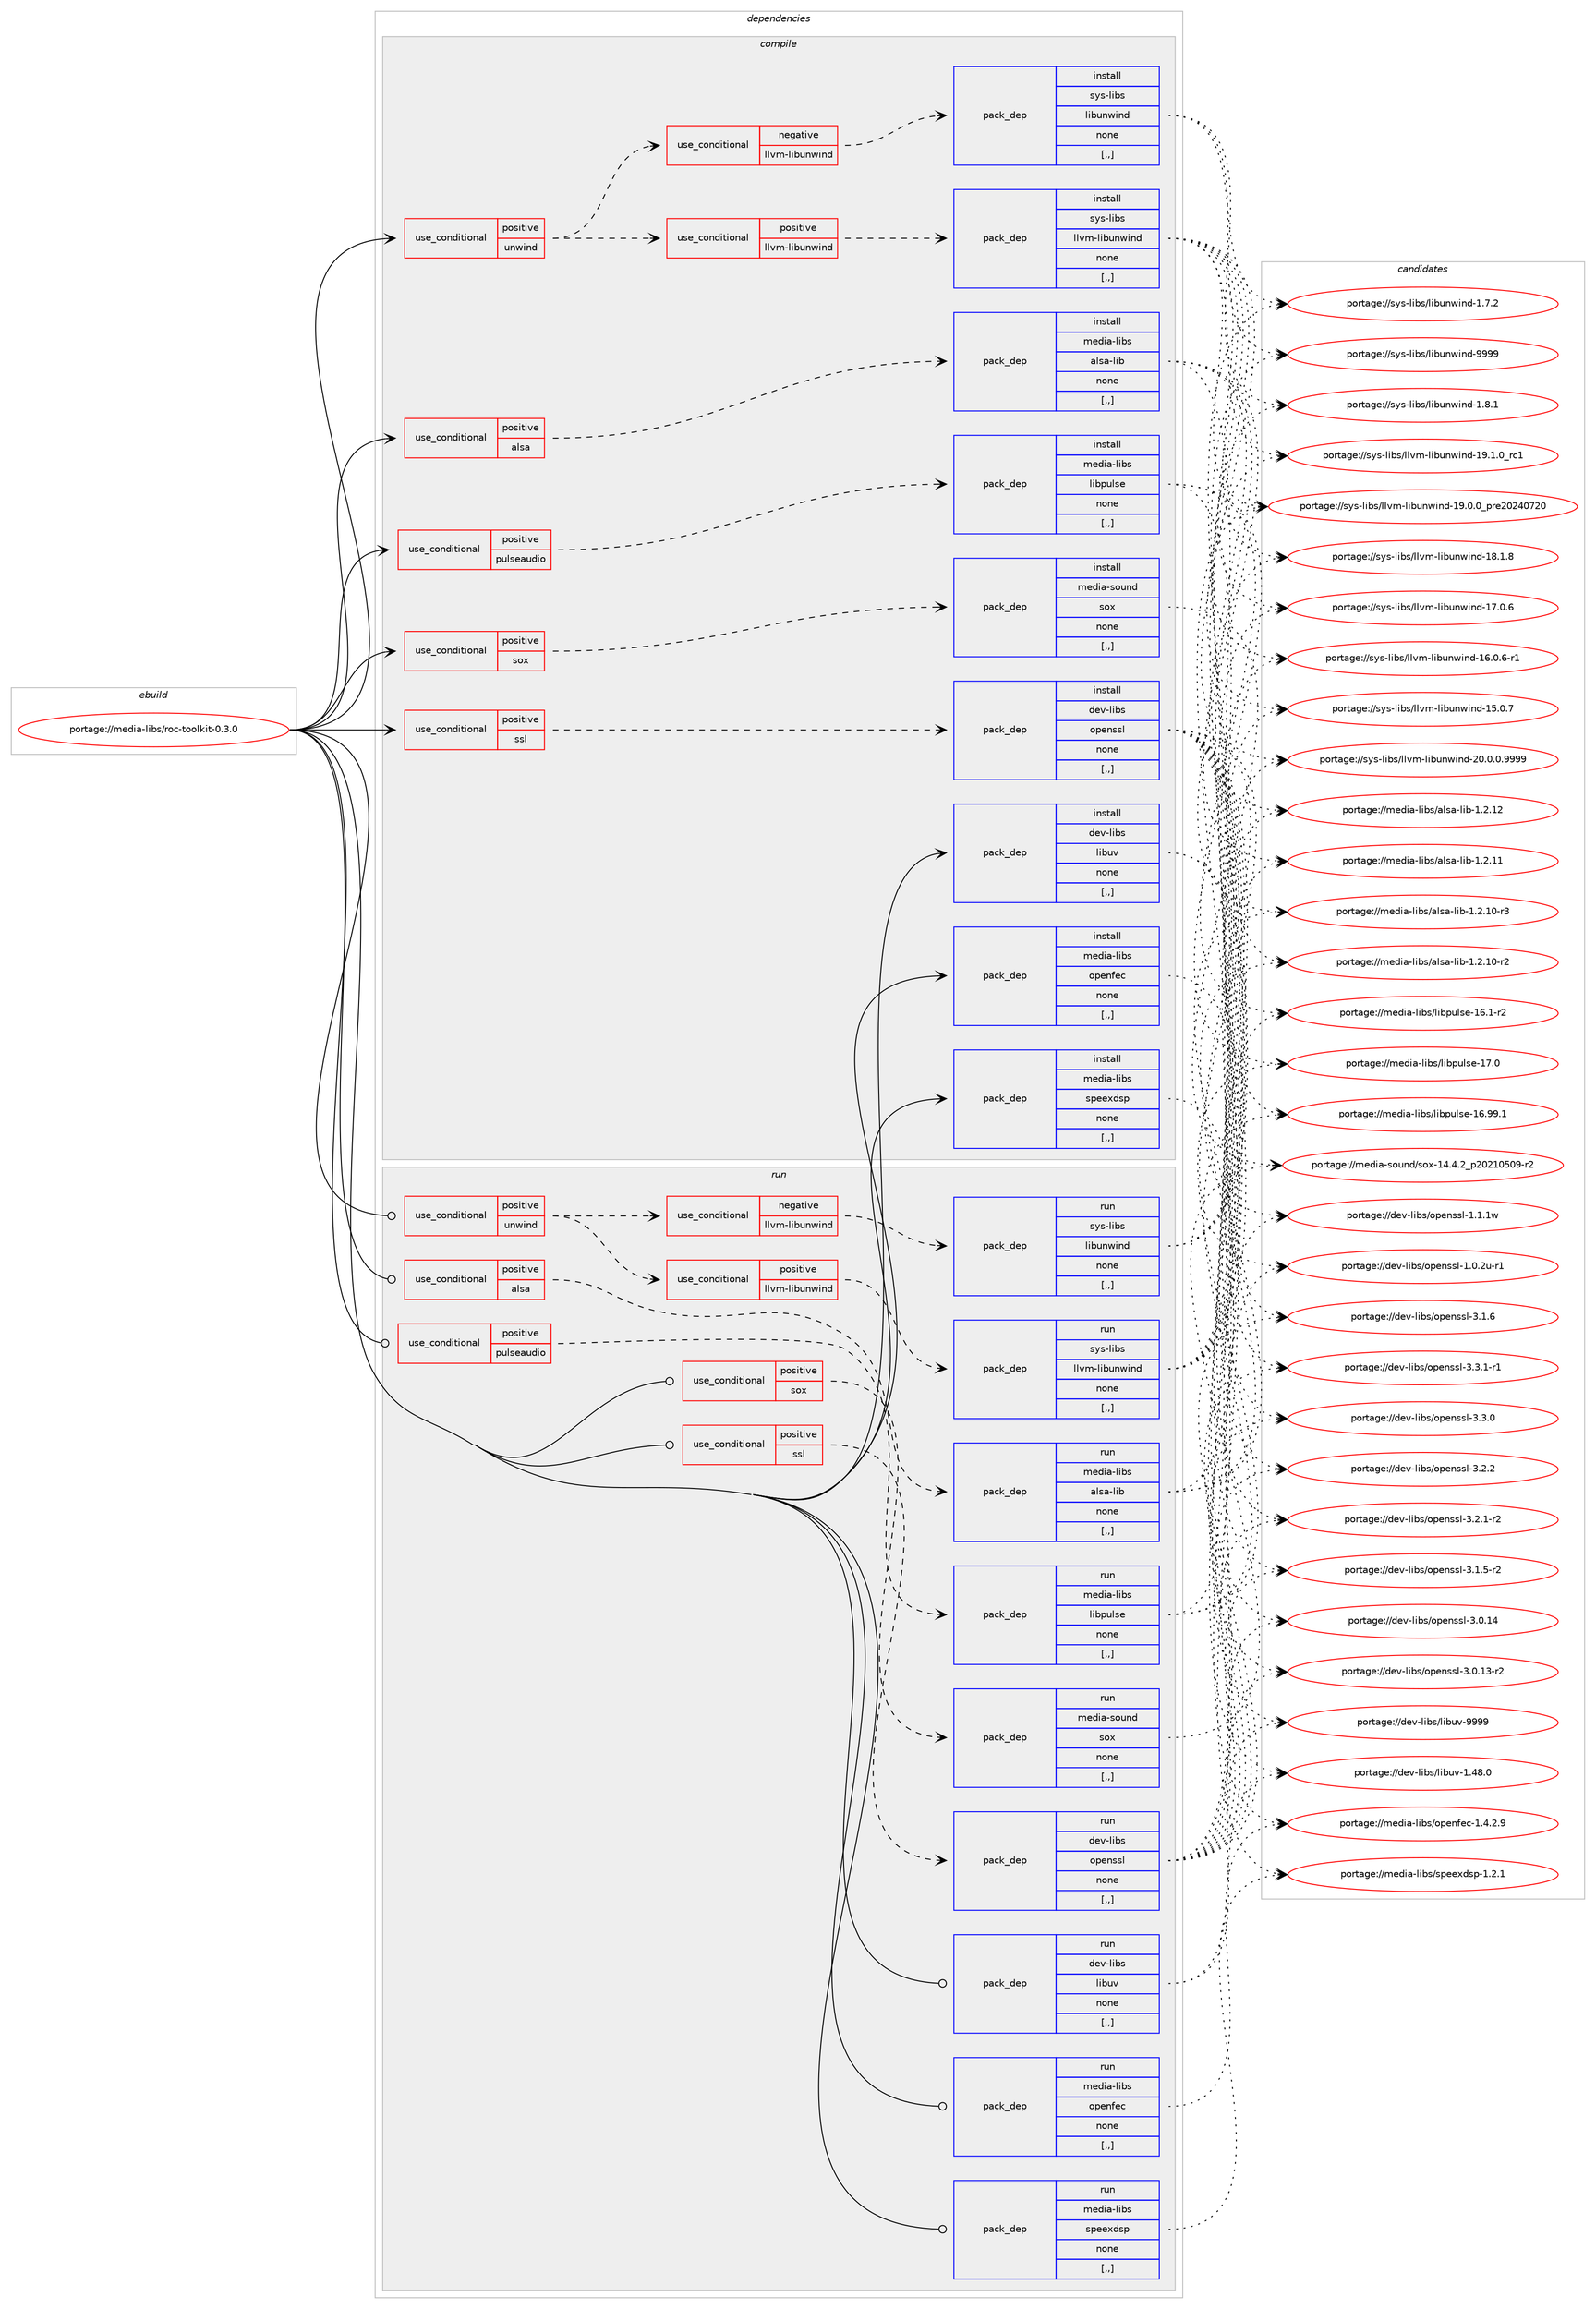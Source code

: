 digraph prolog {

# *************
# Graph options
# *************

newrank=true;
concentrate=true;
compound=true;
graph [rankdir=LR,fontname=Helvetica,fontsize=10,ranksep=1.5];#, ranksep=2.5, nodesep=0.2];
edge  [arrowhead=vee];
node  [fontname=Helvetica,fontsize=10];

# **********
# The ebuild
# **********

subgraph cluster_leftcol {
color=gray;
label=<<i>ebuild</i>>;
id [label="portage://media-libs/roc-toolkit-0.3.0", color=red, width=4, href="../media-libs/roc-toolkit-0.3.0.svg"];
}

# ****************
# The dependencies
# ****************

subgraph cluster_midcol {
color=gray;
label=<<i>dependencies</i>>;
subgraph cluster_compile {
fillcolor="#eeeeee";
style=filled;
label=<<i>compile</i>>;
subgraph cond77415 {
dependency305055 [label=<<TABLE BORDER="0" CELLBORDER="1" CELLSPACING="0" CELLPADDING="4"><TR><TD ROWSPAN="3" CELLPADDING="10">use_conditional</TD></TR><TR><TD>positive</TD></TR><TR><TD>alsa</TD></TR></TABLE>>, shape=none, color=red];
subgraph pack225266 {
dependency305056 [label=<<TABLE BORDER="0" CELLBORDER="1" CELLSPACING="0" CELLPADDING="4" WIDTH="220"><TR><TD ROWSPAN="6" CELLPADDING="30">pack_dep</TD></TR><TR><TD WIDTH="110">install</TD></TR><TR><TD>media-libs</TD></TR><TR><TD>alsa-lib</TD></TR><TR><TD>none</TD></TR><TR><TD>[,,]</TD></TR></TABLE>>, shape=none, color=blue];
}
dependency305055:e -> dependency305056:w [weight=20,style="dashed",arrowhead="vee"];
}
id:e -> dependency305055:w [weight=20,style="solid",arrowhead="vee"];
subgraph cond77416 {
dependency305057 [label=<<TABLE BORDER="0" CELLBORDER="1" CELLSPACING="0" CELLPADDING="4"><TR><TD ROWSPAN="3" CELLPADDING="10">use_conditional</TD></TR><TR><TD>positive</TD></TR><TR><TD>pulseaudio</TD></TR></TABLE>>, shape=none, color=red];
subgraph pack225267 {
dependency305058 [label=<<TABLE BORDER="0" CELLBORDER="1" CELLSPACING="0" CELLPADDING="4" WIDTH="220"><TR><TD ROWSPAN="6" CELLPADDING="30">pack_dep</TD></TR><TR><TD WIDTH="110">install</TD></TR><TR><TD>media-libs</TD></TR><TR><TD>libpulse</TD></TR><TR><TD>none</TD></TR><TR><TD>[,,]</TD></TR></TABLE>>, shape=none, color=blue];
}
dependency305057:e -> dependency305058:w [weight=20,style="dashed",arrowhead="vee"];
}
id:e -> dependency305057:w [weight=20,style="solid",arrowhead="vee"];
subgraph cond77417 {
dependency305059 [label=<<TABLE BORDER="0" CELLBORDER="1" CELLSPACING="0" CELLPADDING="4"><TR><TD ROWSPAN="3" CELLPADDING="10">use_conditional</TD></TR><TR><TD>positive</TD></TR><TR><TD>sox</TD></TR></TABLE>>, shape=none, color=red];
subgraph pack225268 {
dependency305060 [label=<<TABLE BORDER="0" CELLBORDER="1" CELLSPACING="0" CELLPADDING="4" WIDTH="220"><TR><TD ROWSPAN="6" CELLPADDING="30">pack_dep</TD></TR><TR><TD WIDTH="110">install</TD></TR><TR><TD>media-sound</TD></TR><TR><TD>sox</TD></TR><TR><TD>none</TD></TR><TR><TD>[,,]</TD></TR></TABLE>>, shape=none, color=blue];
}
dependency305059:e -> dependency305060:w [weight=20,style="dashed",arrowhead="vee"];
}
id:e -> dependency305059:w [weight=20,style="solid",arrowhead="vee"];
subgraph cond77418 {
dependency305061 [label=<<TABLE BORDER="0" CELLBORDER="1" CELLSPACING="0" CELLPADDING="4"><TR><TD ROWSPAN="3" CELLPADDING="10">use_conditional</TD></TR><TR><TD>positive</TD></TR><TR><TD>ssl</TD></TR></TABLE>>, shape=none, color=red];
subgraph pack225269 {
dependency305062 [label=<<TABLE BORDER="0" CELLBORDER="1" CELLSPACING="0" CELLPADDING="4" WIDTH="220"><TR><TD ROWSPAN="6" CELLPADDING="30">pack_dep</TD></TR><TR><TD WIDTH="110">install</TD></TR><TR><TD>dev-libs</TD></TR><TR><TD>openssl</TD></TR><TR><TD>none</TD></TR><TR><TD>[,,]</TD></TR></TABLE>>, shape=none, color=blue];
}
dependency305061:e -> dependency305062:w [weight=20,style="dashed",arrowhead="vee"];
}
id:e -> dependency305061:w [weight=20,style="solid",arrowhead="vee"];
subgraph cond77419 {
dependency305063 [label=<<TABLE BORDER="0" CELLBORDER="1" CELLSPACING="0" CELLPADDING="4"><TR><TD ROWSPAN="3" CELLPADDING="10">use_conditional</TD></TR><TR><TD>positive</TD></TR><TR><TD>unwind</TD></TR></TABLE>>, shape=none, color=red];
subgraph cond77420 {
dependency305064 [label=<<TABLE BORDER="0" CELLBORDER="1" CELLSPACING="0" CELLPADDING="4"><TR><TD ROWSPAN="3" CELLPADDING="10">use_conditional</TD></TR><TR><TD>positive</TD></TR><TR><TD>llvm-libunwind</TD></TR></TABLE>>, shape=none, color=red];
subgraph pack225270 {
dependency305065 [label=<<TABLE BORDER="0" CELLBORDER="1" CELLSPACING="0" CELLPADDING="4" WIDTH="220"><TR><TD ROWSPAN="6" CELLPADDING="30">pack_dep</TD></TR><TR><TD WIDTH="110">install</TD></TR><TR><TD>sys-libs</TD></TR><TR><TD>llvm-libunwind</TD></TR><TR><TD>none</TD></TR><TR><TD>[,,]</TD></TR></TABLE>>, shape=none, color=blue];
}
dependency305064:e -> dependency305065:w [weight=20,style="dashed",arrowhead="vee"];
}
dependency305063:e -> dependency305064:w [weight=20,style="dashed",arrowhead="vee"];
subgraph cond77421 {
dependency305066 [label=<<TABLE BORDER="0" CELLBORDER="1" CELLSPACING="0" CELLPADDING="4"><TR><TD ROWSPAN="3" CELLPADDING="10">use_conditional</TD></TR><TR><TD>negative</TD></TR><TR><TD>llvm-libunwind</TD></TR></TABLE>>, shape=none, color=red];
subgraph pack225271 {
dependency305067 [label=<<TABLE BORDER="0" CELLBORDER="1" CELLSPACING="0" CELLPADDING="4" WIDTH="220"><TR><TD ROWSPAN="6" CELLPADDING="30">pack_dep</TD></TR><TR><TD WIDTH="110">install</TD></TR><TR><TD>sys-libs</TD></TR><TR><TD>libunwind</TD></TR><TR><TD>none</TD></TR><TR><TD>[,,]</TD></TR></TABLE>>, shape=none, color=blue];
}
dependency305066:e -> dependency305067:w [weight=20,style="dashed",arrowhead="vee"];
}
dependency305063:e -> dependency305066:w [weight=20,style="dashed",arrowhead="vee"];
}
id:e -> dependency305063:w [weight=20,style="solid",arrowhead="vee"];
subgraph pack225272 {
dependency305068 [label=<<TABLE BORDER="0" CELLBORDER="1" CELLSPACING="0" CELLPADDING="4" WIDTH="220"><TR><TD ROWSPAN="6" CELLPADDING="30">pack_dep</TD></TR><TR><TD WIDTH="110">install</TD></TR><TR><TD>dev-libs</TD></TR><TR><TD>libuv</TD></TR><TR><TD>none</TD></TR><TR><TD>[,,]</TD></TR></TABLE>>, shape=none, color=blue];
}
id:e -> dependency305068:w [weight=20,style="solid",arrowhead="vee"];
subgraph pack225273 {
dependency305069 [label=<<TABLE BORDER="0" CELLBORDER="1" CELLSPACING="0" CELLPADDING="4" WIDTH="220"><TR><TD ROWSPAN="6" CELLPADDING="30">pack_dep</TD></TR><TR><TD WIDTH="110">install</TD></TR><TR><TD>media-libs</TD></TR><TR><TD>openfec</TD></TR><TR><TD>none</TD></TR><TR><TD>[,,]</TD></TR></TABLE>>, shape=none, color=blue];
}
id:e -> dependency305069:w [weight=20,style="solid",arrowhead="vee"];
subgraph pack225274 {
dependency305070 [label=<<TABLE BORDER="0" CELLBORDER="1" CELLSPACING="0" CELLPADDING="4" WIDTH="220"><TR><TD ROWSPAN="6" CELLPADDING="30">pack_dep</TD></TR><TR><TD WIDTH="110">install</TD></TR><TR><TD>media-libs</TD></TR><TR><TD>speexdsp</TD></TR><TR><TD>none</TD></TR><TR><TD>[,,]</TD></TR></TABLE>>, shape=none, color=blue];
}
id:e -> dependency305070:w [weight=20,style="solid",arrowhead="vee"];
}
subgraph cluster_compileandrun {
fillcolor="#eeeeee";
style=filled;
label=<<i>compile and run</i>>;
}
subgraph cluster_run {
fillcolor="#eeeeee";
style=filled;
label=<<i>run</i>>;
subgraph cond77422 {
dependency305071 [label=<<TABLE BORDER="0" CELLBORDER="1" CELLSPACING="0" CELLPADDING="4"><TR><TD ROWSPAN="3" CELLPADDING="10">use_conditional</TD></TR><TR><TD>positive</TD></TR><TR><TD>alsa</TD></TR></TABLE>>, shape=none, color=red];
subgraph pack225275 {
dependency305072 [label=<<TABLE BORDER="0" CELLBORDER="1" CELLSPACING="0" CELLPADDING="4" WIDTH="220"><TR><TD ROWSPAN="6" CELLPADDING="30">pack_dep</TD></TR><TR><TD WIDTH="110">run</TD></TR><TR><TD>media-libs</TD></TR><TR><TD>alsa-lib</TD></TR><TR><TD>none</TD></TR><TR><TD>[,,]</TD></TR></TABLE>>, shape=none, color=blue];
}
dependency305071:e -> dependency305072:w [weight=20,style="dashed",arrowhead="vee"];
}
id:e -> dependency305071:w [weight=20,style="solid",arrowhead="odot"];
subgraph cond77423 {
dependency305073 [label=<<TABLE BORDER="0" CELLBORDER="1" CELLSPACING="0" CELLPADDING="4"><TR><TD ROWSPAN="3" CELLPADDING="10">use_conditional</TD></TR><TR><TD>positive</TD></TR><TR><TD>pulseaudio</TD></TR></TABLE>>, shape=none, color=red];
subgraph pack225276 {
dependency305074 [label=<<TABLE BORDER="0" CELLBORDER="1" CELLSPACING="0" CELLPADDING="4" WIDTH="220"><TR><TD ROWSPAN="6" CELLPADDING="30">pack_dep</TD></TR><TR><TD WIDTH="110">run</TD></TR><TR><TD>media-libs</TD></TR><TR><TD>libpulse</TD></TR><TR><TD>none</TD></TR><TR><TD>[,,]</TD></TR></TABLE>>, shape=none, color=blue];
}
dependency305073:e -> dependency305074:w [weight=20,style="dashed",arrowhead="vee"];
}
id:e -> dependency305073:w [weight=20,style="solid",arrowhead="odot"];
subgraph cond77424 {
dependency305075 [label=<<TABLE BORDER="0" CELLBORDER="1" CELLSPACING="0" CELLPADDING="4"><TR><TD ROWSPAN="3" CELLPADDING="10">use_conditional</TD></TR><TR><TD>positive</TD></TR><TR><TD>sox</TD></TR></TABLE>>, shape=none, color=red];
subgraph pack225277 {
dependency305076 [label=<<TABLE BORDER="0" CELLBORDER="1" CELLSPACING="0" CELLPADDING="4" WIDTH="220"><TR><TD ROWSPAN="6" CELLPADDING="30">pack_dep</TD></TR><TR><TD WIDTH="110">run</TD></TR><TR><TD>media-sound</TD></TR><TR><TD>sox</TD></TR><TR><TD>none</TD></TR><TR><TD>[,,]</TD></TR></TABLE>>, shape=none, color=blue];
}
dependency305075:e -> dependency305076:w [weight=20,style="dashed",arrowhead="vee"];
}
id:e -> dependency305075:w [weight=20,style="solid",arrowhead="odot"];
subgraph cond77425 {
dependency305077 [label=<<TABLE BORDER="0" CELLBORDER="1" CELLSPACING="0" CELLPADDING="4"><TR><TD ROWSPAN="3" CELLPADDING="10">use_conditional</TD></TR><TR><TD>positive</TD></TR><TR><TD>ssl</TD></TR></TABLE>>, shape=none, color=red];
subgraph pack225278 {
dependency305078 [label=<<TABLE BORDER="0" CELLBORDER="1" CELLSPACING="0" CELLPADDING="4" WIDTH="220"><TR><TD ROWSPAN="6" CELLPADDING="30">pack_dep</TD></TR><TR><TD WIDTH="110">run</TD></TR><TR><TD>dev-libs</TD></TR><TR><TD>openssl</TD></TR><TR><TD>none</TD></TR><TR><TD>[,,]</TD></TR></TABLE>>, shape=none, color=blue];
}
dependency305077:e -> dependency305078:w [weight=20,style="dashed",arrowhead="vee"];
}
id:e -> dependency305077:w [weight=20,style="solid",arrowhead="odot"];
subgraph cond77426 {
dependency305079 [label=<<TABLE BORDER="0" CELLBORDER="1" CELLSPACING="0" CELLPADDING="4"><TR><TD ROWSPAN="3" CELLPADDING="10">use_conditional</TD></TR><TR><TD>positive</TD></TR><TR><TD>unwind</TD></TR></TABLE>>, shape=none, color=red];
subgraph cond77427 {
dependency305080 [label=<<TABLE BORDER="0" CELLBORDER="1" CELLSPACING="0" CELLPADDING="4"><TR><TD ROWSPAN="3" CELLPADDING="10">use_conditional</TD></TR><TR><TD>positive</TD></TR><TR><TD>llvm-libunwind</TD></TR></TABLE>>, shape=none, color=red];
subgraph pack225279 {
dependency305081 [label=<<TABLE BORDER="0" CELLBORDER="1" CELLSPACING="0" CELLPADDING="4" WIDTH="220"><TR><TD ROWSPAN="6" CELLPADDING="30">pack_dep</TD></TR><TR><TD WIDTH="110">run</TD></TR><TR><TD>sys-libs</TD></TR><TR><TD>llvm-libunwind</TD></TR><TR><TD>none</TD></TR><TR><TD>[,,]</TD></TR></TABLE>>, shape=none, color=blue];
}
dependency305080:e -> dependency305081:w [weight=20,style="dashed",arrowhead="vee"];
}
dependency305079:e -> dependency305080:w [weight=20,style="dashed",arrowhead="vee"];
subgraph cond77428 {
dependency305082 [label=<<TABLE BORDER="0" CELLBORDER="1" CELLSPACING="0" CELLPADDING="4"><TR><TD ROWSPAN="3" CELLPADDING="10">use_conditional</TD></TR><TR><TD>negative</TD></TR><TR><TD>llvm-libunwind</TD></TR></TABLE>>, shape=none, color=red];
subgraph pack225280 {
dependency305083 [label=<<TABLE BORDER="0" CELLBORDER="1" CELLSPACING="0" CELLPADDING="4" WIDTH="220"><TR><TD ROWSPAN="6" CELLPADDING="30">pack_dep</TD></TR><TR><TD WIDTH="110">run</TD></TR><TR><TD>sys-libs</TD></TR><TR><TD>libunwind</TD></TR><TR><TD>none</TD></TR><TR><TD>[,,]</TD></TR></TABLE>>, shape=none, color=blue];
}
dependency305082:e -> dependency305083:w [weight=20,style="dashed",arrowhead="vee"];
}
dependency305079:e -> dependency305082:w [weight=20,style="dashed",arrowhead="vee"];
}
id:e -> dependency305079:w [weight=20,style="solid",arrowhead="odot"];
subgraph pack225281 {
dependency305084 [label=<<TABLE BORDER="0" CELLBORDER="1" CELLSPACING="0" CELLPADDING="4" WIDTH="220"><TR><TD ROWSPAN="6" CELLPADDING="30">pack_dep</TD></TR><TR><TD WIDTH="110">run</TD></TR><TR><TD>dev-libs</TD></TR><TR><TD>libuv</TD></TR><TR><TD>none</TD></TR><TR><TD>[,,]</TD></TR></TABLE>>, shape=none, color=blue];
}
id:e -> dependency305084:w [weight=20,style="solid",arrowhead="odot"];
subgraph pack225282 {
dependency305085 [label=<<TABLE BORDER="0" CELLBORDER="1" CELLSPACING="0" CELLPADDING="4" WIDTH="220"><TR><TD ROWSPAN="6" CELLPADDING="30">pack_dep</TD></TR><TR><TD WIDTH="110">run</TD></TR><TR><TD>media-libs</TD></TR><TR><TD>openfec</TD></TR><TR><TD>none</TD></TR><TR><TD>[,,]</TD></TR></TABLE>>, shape=none, color=blue];
}
id:e -> dependency305085:w [weight=20,style="solid",arrowhead="odot"];
subgraph pack225283 {
dependency305086 [label=<<TABLE BORDER="0" CELLBORDER="1" CELLSPACING="0" CELLPADDING="4" WIDTH="220"><TR><TD ROWSPAN="6" CELLPADDING="30">pack_dep</TD></TR><TR><TD WIDTH="110">run</TD></TR><TR><TD>media-libs</TD></TR><TR><TD>speexdsp</TD></TR><TR><TD>none</TD></TR><TR><TD>[,,]</TD></TR></TABLE>>, shape=none, color=blue];
}
id:e -> dependency305086:w [weight=20,style="solid",arrowhead="odot"];
}
}

# **************
# The candidates
# **************

subgraph cluster_choices {
rank=same;
color=gray;
label=<<i>candidates</i>>;

subgraph choice225266 {
color=black;
nodesep=1;
choice109101100105974510810598115479710811597451081059845494650464950 [label="portage://media-libs/alsa-lib-1.2.12", color=red, width=4,href="../media-libs/alsa-lib-1.2.12.svg"];
choice109101100105974510810598115479710811597451081059845494650464949 [label="portage://media-libs/alsa-lib-1.2.11", color=red, width=4,href="../media-libs/alsa-lib-1.2.11.svg"];
choice1091011001059745108105981154797108115974510810598454946504649484511451 [label="portage://media-libs/alsa-lib-1.2.10-r3", color=red, width=4,href="../media-libs/alsa-lib-1.2.10-r3.svg"];
choice1091011001059745108105981154797108115974510810598454946504649484511450 [label="portage://media-libs/alsa-lib-1.2.10-r2", color=red, width=4,href="../media-libs/alsa-lib-1.2.10-r2.svg"];
dependency305056:e -> choice109101100105974510810598115479710811597451081059845494650464950:w [style=dotted,weight="100"];
dependency305056:e -> choice109101100105974510810598115479710811597451081059845494650464949:w [style=dotted,weight="100"];
dependency305056:e -> choice1091011001059745108105981154797108115974510810598454946504649484511451:w [style=dotted,weight="100"];
dependency305056:e -> choice1091011001059745108105981154797108115974510810598454946504649484511450:w [style=dotted,weight="100"];
}
subgraph choice225267 {
color=black;
nodesep=1;
choice10910110010597451081059811547108105981121171081151014549554648 [label="portage://media-libs/libpulse-17.0", color=red, width=4,href="../media-libs/libpulse-17.0.svg"];
choice10910110010597451081059811547108105981121171081151014549544657574649 [label="portage://media-libs/libpulse-16.99.1", color=red, width=4,href="../media-libs/libpulse-16.99.1.svg"];
choice109101100105974510810598115471081059811211710811510145495446494511450 [label="portage://media-libs/libpulse-16.1-r2", color=red, width=4,href="../media-libs/libpulse-16.1-r2.svg"];
dependency305058:e -> choice10910110010597451081059811547108105981121171081151014549554648:w [style=dotted,weight="100"];
dependency305058:e -> choice10910110010597451081059811547108105981121171081151014549544657574649:w [style=dotted,weight="100"];
dependency305058:e -> choice109101100105974510810598115471081059811211710811510145495446494511450:w [style=dotted,weight="100"];
}
subgraph choice225268 {
color=black;
nodesep=1;
choice109101100105974511511111711010047115111120454952465246509511250485049485348574511450 [label="portage://media-sound/sox-14.4.2_p20210509-r2", color=red, width=4,href="../media-sound/sox-14.4.2_p20210509-r2.svg"];
dependency305060:e -> choice109101100105974511511111711010047115111120454952465246509511250485049485348574511450:w [style=dotted,weight="100"];
}
subgraph choice225269 {
color=black;
nodesep=1;
choice1001011184510810598115471111121011101151151084551465146494511449 [label="portage://dev-libs/openssl-3.3.1-r1", color=red, width=4,href="../dev-libs/openssl-3.3.1-r1.svg"];
choice100101118451081059811547111112101110115115108455146514648 [label="portage://dev-libs/openssl-3.3.0", color=red, width=4,href="../dev-libs/openssl-3.3.0.svg"];
choice100101118451081059811547111112101110115115108455146504650 [label="portage://dev-libs/openssl-3.2.2", color=red, width=4,href="../dev-libs/openssl-3.2.2.svg"];
choice1001011184510810598115471111121011101151151084551465046494511450 [label="portage://dev-libs/openssl-3.2.1-r2", color=red, width=4,href="../dev-libs/openssl-3.2.1-r2.svg"];
choice100101118451081059811547111112101110115115108455146494654 [label="portage://dev-libs/openssl-3.1.6", color=red, width=4,href="../dev-libs/openssl-3.1.6.svg"];
choice1001011184510810598115471111121011101151151084551464946534511450 [label="portage://dev-libs/openssl-3.1.5-r2", color=red, width=4,href="../dev-libs/openssl-3.1.5-r2.svg"];
choice10010111845108105981154711111210111011511510845514648464952 [label="portage://dev-libs/openssl-3.0.14", color=red, width=4,href="../dev-libs/openssl-3.0.14.svg"];
choice100101118451081059811547111112101110115115108455146484649514511450 [label="portage://dev-libs/openssl-3.0.13-r2", color=red, width=4,href="../dev-libs/openssl-3.0.13-r2.svg"];
choice100101118451081059811547111112101110115115108454946494649119 [label="portage://dev-libs/openssl-1.1.1w", color=red, width=4,href="../dev-libs/openssl-1.1.1w.svg"];
choice1001011184510810598115471111121011101151151084549464846501174511449 [label="portage://dev-libs/openssl-1.0.2u-r1", color=red, width=4,href="../dev-libs/openssl-1.0.2u-r1.svg"];
dependency305062:e -> choice1001011184510810598115471111121011101151151084551465146494511449:w [style=dotted,weight="100"];
dependency305062:e -> choice100101118451081059811547111112101110115115108455146514648:w [style=dotted,weight="100"];
dependency305062:e -> choice100101118451081059811547111112101110115115108455146504650:w [style=dotted,weight="100"];
dependency305062:e -> choice1001011184510810598115471111121011101151151084551465046494511450:w [style=dotted,weight="100"];
dependency305062:e -> choice100101118451081059811547111112101110115115108455146494654:w [style=dotted,weight="100"];
dependency305062:e -> choice1001011184510810598115471111121011101151151084551464946534511450:w [style=dotted,weight="100"];
dependency305062:e -> choice10010111845108105981154711111210111011511510845514648464952:w [style=dotted,weight="100"];
dependency305062:e -> choice100101118451081059811547111112101110115115108455146484649514511450:w [style=dotted,weight="100"];
dependency305062:e -> choice100101118451081059811547111112101110115115108454946494649119:w [style=dotted,weight="100"];
dependency305062:e -> choice1001011184510810598115471111121011101151151084549464846501174511449:w [style=dotted,weight="100"];
}
subgraph choice225270 {
color=black;
nodesep=1;
choice1151211154510810598115471081081181094510810598117110119105110100455048464846484657575757 [label="portage://sys-libs/llvm-libunwind-20.0.0.9999", color=red, width=4,href="../sys-libs/llvm-libunwind-20.0.0.9999.svg"];
choice115121115451081059811547108108118109451081059811711011910511010045495746494648951149949 [label="portage://sys-libs/llvm-libunwind-19.1.0_rc1", color=red, width=4,href="../sys-libs/llvm-libunwind-19.1.0_rc1.svg"];
choice115121115451081059811547108108118109451081059811711011910511010045495746484648951121141015048505248555048 [label="portage://sys-libs/llvm-libunwind-19.0.0_pre20240720", color=red, width=4,href="../sys-libs/llvm-libunwind-19.0.0_pre20240720.svg"];
choice115121115451081059811547108108118109451081059811711011910511010045495646494656 [label="portage://sys-libs/llvm-libunwind-18.1.8", color=red, width=4,href="../sys-libs/llvm-libunwind-18.1.8.svg"];
choice115121115451081059811547108108118109451081059811711011910511010045495546484654 [label="portage://sys-libs/llvm-libunwind-17.0.6", color=red, width=4,href="../sys-libs/llvm-libunwind-17.0.6.svg"];
choice1151211154510810598115471081081181094510810598117110119105110100454954464846544511449 [label="portage://sys-libs/llvm-libunwind-16.0.6-r1", color=red, width=4,href="../sys-libs/llvm-libunwind-16.0.6-r1.svg"];
choice115121115451081059811547108108118109451081059811711011910511010045495346484655 [label="portage://sys-libs/llvm-libunwind-15.0.7", color=red, width=4,href="../sys-libs/llvm-libunwind-15.0.7.svg"];
dependency305065:e -> choice1151211154510810598115471081081181094510810598117110119105110100455048464846484657575757:w [style=dotted,weight="100"];
dependency305065:e -> choice115121115451081059811547108108118109451081059811711011910511010045495746494648951149949:w [style=dotted,weight="100"];
dependency305065:e -> choice115121115451081059811547108108118109451081059811711011910511010045495746484648951121141015048505248555048:w [style=dotted,weight="100"];
dependency305065:e -> choice115121115451081059811547108108118109451081059811711011910511010045495646494656:w [style=dotted,weight="100"];
dependency305065:e -> choice115121115451081059811547108108118109451081059811711011910511010045495546484654:w [style=dotted,weight="100"];
dependency305065:e -> choice1151211154510810598115471081081181094510810598117110119105110100454954464846544511449:w [style=dotted,weight="100"];
dependency305065:e -> choice115121115451081059811547108108118109451081059811711011910511010045495346484655:w [style=dotted,weight="100"];
}
subgraph choice225271 {
color=black;
nodesep=1;
choice115121115451081059811547108105981171101191051101004557575757 [label="portage://sys-libs/libunwind-9999", color=red, width=4,href="../sys-libs/libunwind-9999.svg"];
choice11512111545108105981154710810598117110119105110100454946564649 [label="portage://sys-libs/libunwind-1.8.1", color=red, width=4,href="../sys-libs/libunwind-1.8.1.svg"];
choice11512111545108105981154710810598117110119105110100454946554650 [label="portage://sys-libs/libunwind-1.7.2", color=red, width=4,href="../sys-libs/libunwind-1.7.2.svg"];
dependency305067:e -> choice115121115451081059811547108105981171101191051101004557575757:w [style=dotted,weight="100"];
dependency305067:e -> choice11512111545108105981154710810598117110119105110100454946564649:w [style=dotted,weight="100"];
dependency305067:e -> choice11512111545108105981154710810598117110119105110100454946554650:w [style=dotted,weight="100"];
}
subgraph choice225272 {
color=black;
nodesep=1;
choice100101118451081059811547108105981171184557575757 [label="portage://dev-libs/libuv-9999", color=red, width=4,href="../dev-libs/libuv-9999.svg"];
choice1001011184510810598115471081059811711845494652564648 [label="portage://dev-libs/libuv-1.48.0", color=red, width=4,href="../dev-libs/libuv-1.48.0.svg"];
dependency305068:e -> choice100101118451081059811547108105981171184557575757:w [style=dotted,weight="100"];
dependency305068:e -> choice1001011184510810598115471081059811711845494652564648:w [style=dotted,weight="100"];
}
subgraph choice225273 {
color=black;
nodesep=1;
choice10910110010597451081059811547111112101110102101994549465246504657 [label="portage://media-libs/openfec-1.4.2.9", color=red, width=4,href="../media-libs/openfec-1.4.2.9.svg"];
dependency305069:e -> choice10910110010597451081059811547111112101110102101994549465246504657:w [style=dotted,weight="100"];
}
subgraph choice225274 {
color=black;
nodesep=1;
choice10910110010597451081059811547115112101101120100115112454946504649 [label="portage://media-libs/speexdsp-1.2.1", color=red, width=4,href="../media-libs/speexdsp-1.2.1.svg"];
dependency305070:e -> choice10910110010597451081059811547115112101101120100115112454946504649:w [style=dotted,weight="100"];
}
subgraph choice225275 {
color=black;
nodesep=1;
choice109101100105974510810598115479710811597451081059845494650464950 [label="portage://media-libs/alsa-lib-1.2.12", color=red, width=4,href="../media-libs/alsa-lib-1.2.12.svg"];
choice109101100105974510810598115479710811597451081059845494650464949 [label="portage://media-libs/alsa-lib-1.2.11", color=red, width=4,href="../media-libs/alsa-lib-1.2.11.svg"];
choice1091011001059745108105981154797108115974510810598454946504649484511451 [label="portage://media-libs/alsa-lib-1.2.10-r3", color=red, width=4,href="../media-libs/alsa-lib-1.2.10-r3.svg"];
choice1091011001059745108105981154797108115974510810598454946504649484511450 [label="portage://media-libs/alsa-lib-1.2.10-r2", color=red, width=4,href="../media-libs/alsa-lib-1.2.10-r2.svg"];
dependency305072:e -> choice109101100105974510810598115479710811597451081059845494650464950:w [style=dotted,weight="100"];
dependency305072:e -> choice109101100105974510810598115479710811597451081059845494650464949:w [style=dotted,weight="100"];
dependency305072:e -> choice1091011001059745108105981154797108115974510810598454946504649484511451:w [style=dotted,weight="100"];
dependency305072:e -> choice1091011001059745108105981154797108115974510810598454946504649484511450:w [style=dotted,weight="100"];
}
subgraph choice225276 {
color=black;
nodesep=1;
choice10910110010597451081059811547108105981121171081151014549554648 [label="portage://media-libs/libpulse-17.0", color=red, width=4,href="../media-libs/libpulse-17.0.svg"];
choice10910110010597451081059811547108105981121171081151014549544657574649 [label="portage://media-libs/libpulse-16.99.1", color=red, width=4,href="../media-libs/libpulse-16.99.1.svg"];
choice109101100105974510810598115471081059811211710811510145495446494511450 [label="portage://media-libs/libpulse-16.1-r2", color=red, width=4,href="../media-libs/libpulse-16.1-r2.svg"];
dependency305074:e -> choice10910110010597451081059811547108105981121171081151014549554648:w [style=dotted,weight="100"];
dependency305074:e -> choice10910110010597451081059811547108105981121171081151014549544657574649:w [style=dotted,weight="100"];
dependency305074:e -> choice109101100105974510810598115471081059811211710811510145495446494511450:w [style=dotted,weight="100"];
}
subgraph choice225277 {
color=black;
nodesep=1;
choice109101100105974511511111711010047115111120454952465246509511250485049485348574511450 [label="portage://media-sound/sox-14.4.2_p20210509-r2", color=red, width=4,href="../media-sound/sox-14.4.2_p20210509-r2.svg"];
dependency305076:e -> choice109101100105974511511111711010047115111120454952465246509511250485049485348574511450:w [style=dotted,weight="100"];
}
subgraph choice225278 {
color=black;
nodesep=1;
choice1001011184510810598115471111121011101151151084551465146494511449 [label="portage://dev-libs/openssl-3.3.1-r1", color=red, width=4,href="../dev-libs/openssl-3.3.1-r1.svg"];
choice100101118451081059811547111112101110115115108455146514648 [label="portage://dev-libs/openssl-3.3.0", color=red, width=4,href="../dev-libs/openssl-3.3.0.svg"];
choice100101118451081059811547111112101110115115108455146504650 [label="portage://dev-libs/openssl-3.2.2", color=red, width=4,href="../dev-libs/openssl-3.2.2.svg"];
choice1001011184510810598115471111121011101151151084551465046494511450 [label="portage://dev-libs/openssl-3.2.1-r2", color=red, width=4,href="../dev-libs/openssl-3.2.1-r2.svg"];
choice100101118451081059811547111112101110115115108455146494654 [label="portage://dev-libs/openssl-3.1.6", color=red, width=4,href="../dev-libs/openssl-3.1.6.svg"];
choice1001011184510810598115471111121011101151151084551464946534511450 [label="portage://dev-libs/openssl-3.1.5-r2", color=red, width=4,href="../dev-libs/openssl-3.1.5-r2.svg"];
choice10010111845108105981154711111210111011511510845514648464952 [label="portage://dev-libs/openssl-3.0.14", color=red, width=4,href="../dev-libs/openssl-3.0.14.svg"];
choice100101118451081059811547111112101110115115108455146484649514511450 [label="portage://dev-libs/openssl-3.0.13-r2", color=red, width=4,href="../dev-libs/openssl-3.0.13-r2.svg"];
choice100101118451081059811547111112101110115115108454946494649119 [label="portage://dev-libs/openssl-1.1.1w", color=red, width=4,href="../dev-libs/openssl-1.1.1w.svg"];
choice1001011184510810598115471111121011101151151084549464846501174511449 [label="portage://dev-libs/openssl-1.0.2u-r1", color=red, width=4,href="../dev-libs/openssl-1.0.2u-r1.svg"];
dependency305078:e -> choice1001011184510810598115471111121011101151151084551465146494511449:w [style=dotted,weight="100"];
dependency305078:e -> choice100101118451081059811547111112101110115115108455146514648:w [style=dotted,weight="100"];
dependency305078:e -> choice100101118451081059811547111112101110115115108455146504650:w [style=dotted,weight="100"];
dependency305078:e -> choice1001011184510810598115471111121011101151151084551465046494511450:w [style=dotted,weight="100"];
dependency305078:e -> choice100101118451081059811547111112101110115115108455146494654:w [style=dotted,weight="100"];
dependency305078:e -> choice1001011184510810598115471111121011101151151084551464946534511450:w [style=dotted,weight="100"];
dependency305078:e -> choice10010111845108105981154711111210111011511510845514648464952:w [style=dotted,weight="100"];
dependency305078:e -> choice100101118451081059811547111112101110115115108455146484649514511450:w [style=dotted,weight="100"];
dependency305078:e -> choice100101118451081059811547111112101110115115108454946494649119:w [style=dotted,weight="100"];
dependency305078:e -> choice1001011184510810598115471111121011101151151084549464846501174511449:w [style=dotted,weight="100"];
}
subgraph choice225279 {
color=black;
nodesep=1;
choice1151211154510810598115471081081181094510810598117110119105110100455048464846484657575757 [label="portage://sys-libs/llvm-libunwind-20.0.0.9999", color=red, width=4,href="../sys-libs/llvm-libunwind-20.0.0.9999.svg"];
choice115121115451081059811547108108118109451081059811711011910511010045495746494648951149949 [label="portage://sys-libs/llvm-libunwind-19.1.0_rc1", color=red, width=4,href="../sys-libs/llvm-libunwind-19.1.0_rc1.svg"];
choice115121115451081059811547108108118109451081059811711011910511010045495746484648951121141015048505248555048 [label="portage://sys-libs/llvm-libunwind-19.0.0_pre20240720", color=red, width=4,href="../sys-libs/llvm-libunwind-19.0.0_pre20240720.svg"];
choice115121115451081059811547108108118109451081059811711011910511010045495646494656 [label="portage://sys-libs/llvm-libunwind-18.1.8", color=red, width=4,href="../sys-libs/llvm-libunwind-18.1.8.svg"];
choice115121115451081059811547108108118109451081059811711011910511010045495546484654 [label="portage://sys-libs/llvm-libunwind-17.0.6", color=red, width=4,href="../sys-libs/llvm-libunwind-17.0.6.svg"];
choice1151211154510810598115471081081181094510810598117110119105110100454954464846544511449 [label="portage://sys-libs/llvm-libunwind-16.0.6-r1", color=red, width=4,href="../sys-libs/llvm-libunwind-16.0.6-r1.svg"];
choice115121115451081059811547108108118109451081059811711011910511010045495346484655 [label="portage://sys-libs/llvm-libunwind-15.0.7", color=red, width=4,href="../sys-libs/llvm-libunwind-15.0.7.svg"];
dependency305081:e -> choice1151211154510810598115471081081181094510810598117110119105110100455048464846484657575757:w [style=dotted,weight="100"];
dependency305081:e -> choice115121115451081059811547108108118109451081059811711011910511010045495746494648951149949:w [style=dotted,weight="100"];
dependency305081:e -> choice115121115451081059811547108108118109451081059811711011910511010045495746484648951121141015048505248555048:w [style=dotted,weight="100"];
dependency305081:e -> choice115121115451081059811547108108118109451081059811711011910511010045495646494656:w [style=dotted,weight="100"];
dependency305081:e -> choice115121115451081059811547108108118109451081059811711011910511010045495546484654:w [style=dotted,weight="100"];
dependency305081:e -> choice1151211154510810598115471081081181094510810598117110119105110100454954464846544511449:w [style=dotted,weight="100"];
dependency305081:e -> choice115121115451081059811547108108118109451081059811711011910511010045495346484655:w [style=dotted,weight="100"];
}
subgraph choice225280 {
color=black;
nodesep=1;
choice115121115451081059811547108105981171101191051101004557575757 [label="portage://sys-libs/libunwind-9999", color=red, width=4,href="../sys-libs/libunwind-9999.svg"];
choice11512111545108105981154710810598117110119105110100454946564649 [label="portage://sys-libs/libunwind-1.8.1", color=red, width=4,href="../sys-libs/libunwind-1.8.1.svg"];
choice11512111545108105981154710810598117110119105110100454946554650 [label="portage://sys-libs/libunwind-1.7.2", color=red, width=4,href="../sys-libs/libunwind-1.7.2.svg"];
dependency305083:e -> choice115121115451081059811547108105981171101191051101004557575757:w [style=dotted,weight="100"];
dependency305083:e -> choice11512111545108105981154710810598117110119105110100454946564649:w [style=dotted,weight="100"];
dependency305083:e -> choice11512111545108105981154710810598117110119105110100454946554650:w [style=dotted,weight="100"];
}
subgraph choice225281 {
color=black;
nodesep=1;
choice100101118451081059811547108105981171184557575757 [label="portage://dev-libs/libuv-9999", color=red, width=4,href="../dev-libs/libuv-9999.svg"];
choice1001011184510810598115471081059811711845494652564648 [label="portage://dev-libs/libuv-1.48.0", color=red, width=4,href="../dev-libs/libuv-1.48.0.svg"];
dependency305084:e -> choice100101118451081059811547108105981171184557575757:w [style=dotted,weight="100"];
dependency305084:e -> choice1001011184510810598115471081059811711845494652564648:w [style=dotted,weight="100"];
}
subgraph choice225282 {
color=black;
nodesep=1;
choice10910110010597451081059811547111112101110102101994549465246504657 [label="portage://media-libs/openfec-1.4.2.9", color=red, width=4,href="../media-libs/openfec-1.4.2.9.svg"];
dependency305085:e -> choice10910110010597451081059811547111112101110102101994549465246504657:w [style=dotted,weight="100"];
}
subgraph choice225283 {
color=black;
nodesep=1;
choice10910110010597451081059811547115112101101120100115112454946504649 [label="portage://media-libs/speexdsp-1.2.1", color=red, width=4,href="../media-libs/speexdsp-1.2.1.svg"];
dependency305086:e -> choice10910110010597451081059811547115112101101120100115112454946504649:w [style=dotted,weight="100"];
}
}

}
